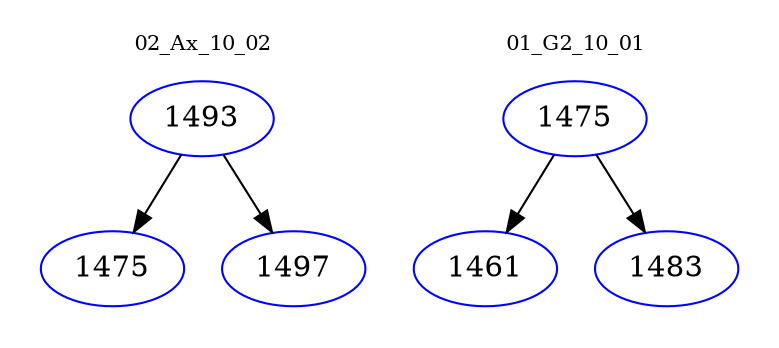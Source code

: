 digraph{
subgraph cluster_0 {
color = white
label = "02_Ax_10_02";
fontsize=10;
T0_1493 [label="1493", color="blue"]
T0_1493 -> T0_1475 [color="black"]
T0_1475 [label="1475", color="blue"]
T0_1493 -> T0_1497 [color="black"]
T0_1497 [label="1497", color="blue"]
}
subgraph cluster_1 {
color = white
label = "01_G2_10_01";
fontsize=10;
T1_1475 [label="1475", color="blue"]
T1_1475 -> T1_1461 [color="black"]
T1_1461 [label="1461", color="blue"]
T1_1475 -> T1_1483 [color="black"]
T1_1483 [label="1483", color="blue"]
}
}
